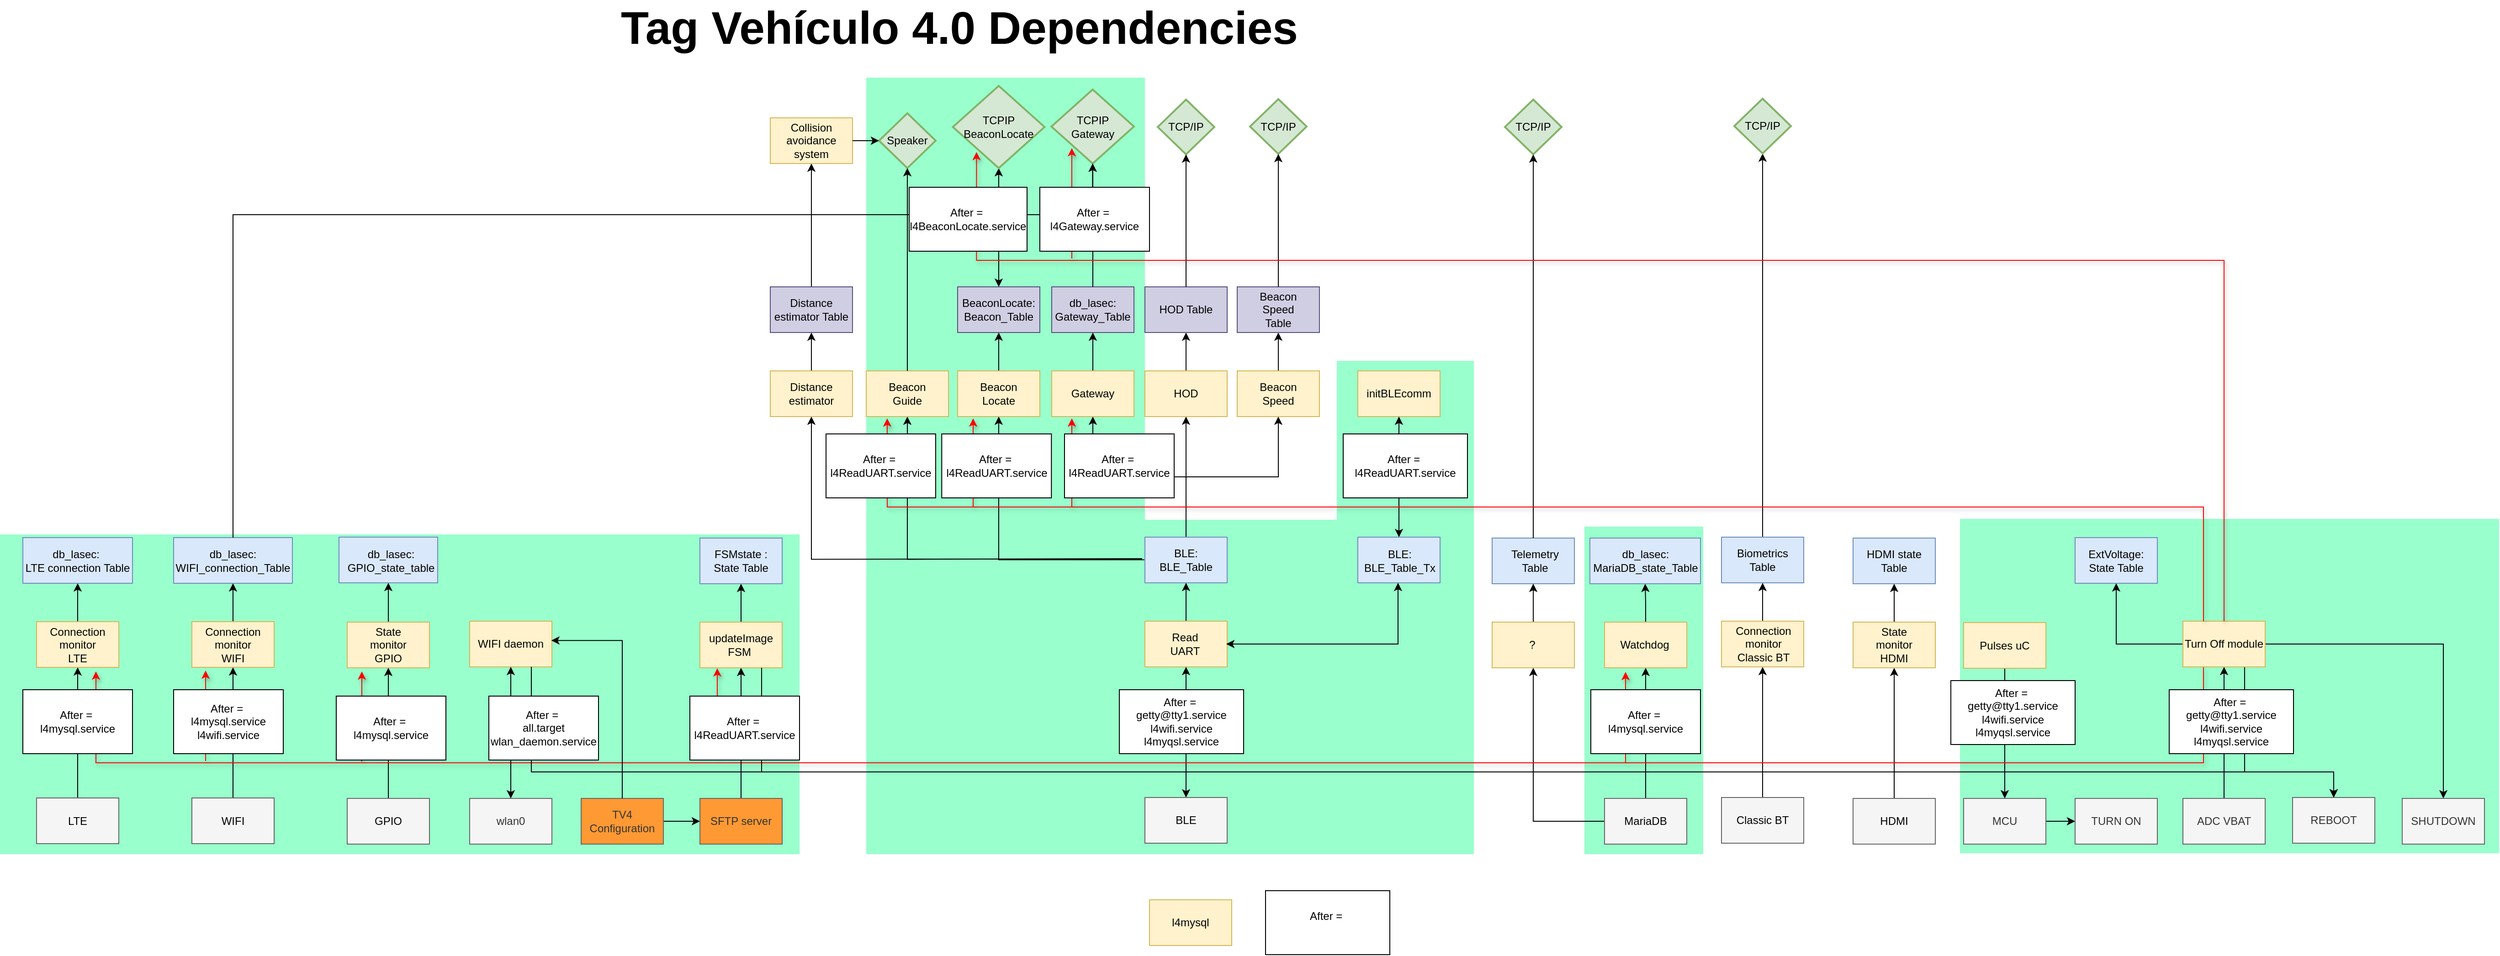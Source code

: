<mxfile version="24.7.5">
  <diagram name="Página-1" id="RtHD7aoakG6yR8nzAqxL">
    <mxGraphModel dx="4307" dy="1811" grid="1" gridSize="10" guides="1" tooltips="1" connect="1" arrows="1" fold="1" page="1" pageScale="1" pageWidth="1169" pageHeight="827" math="0" shadow="0">
      <root>
        <mxCell id="0" />
        <mxCell id="1" parent="0" />
        <mxCell id="b3d4JtpLItI83fpEKkFZ-47" value="" style="rounded=0;whiteSpace=wrap;html=1;fillColor=#99FFCC;strokeColor=none;" parent="1" vertex="1">
          <mxGeometry x="940" y="293" width="590" height="366" as="geometry" />
        </mxCell>
        <mxCell id="bKjQr25cFiBtYy1T6y3J-6" value="" style="rounded=0;whiteSpace=wrap;html=1;fillColor=#99FFCC;strokeColor=none;" parent="1" vertex="1">
          <mxGeometry x="258" y="120" width="150" height="174" as="geometry" />
        </mxCell>
        <mxCell id="wp4476p6M0IW0AA86Mcw-5" value="" style="rounded=0;whiteSpace=wrap;html=1;fillColor=#99FFCC;strokeColor=none;" parent="1" vertex="1">
          <mxGeometry x="529" y="301.5" width="130" height="358.5" as="geometry" />
        </mxCell>
        <mxCell id="wp4476p6M0IW0AA86Mcw-3" value="" style="rounded=0;whiteSpace=wrap;html=1;fillColor=#99FFCC;strokeColor=none;" parent="1" vertex="1">
          <mxGeometry x="-1205" y="310" width="875" height="350" as="geometry" />
        </mxCell>
        <mxCell id="wp4476p6M0IW0AA86Mcw-2" value="" style="rounded=0;whiteSpace=wrap;html=1;fillColor=#99FFCC;strokeColor=none;" parent="1" vertex="1">
          <mxGeometry x="-257" y="294" width="665" height="366" as="geometry" />
        </mxCell>
        <mxCell id="wp4476p6M0IW0AA86Mcw-1" value="" style="rounded=0;whiteSpace=wrap;html=1;fillColor=#99FFCC;strokeColor=none;" parent="1" vertex="1">
          <mxGeometry x="-257" y="-190" width="305" height="850" as="geometry" />
        </mxCell>
        <mxCell id="1uHjX9RbCJw2ooHJ7uqa-2" value="" style="rounded=0;whiteSpace=wrap;html=1;fillColor=#f5f5f5;fontColor=#333333;strokeColor=#666666;" parent="1" vertex="1">
          <mxGeometry x="48" y="598" width="90" height="50" as="geometry" />
        </mxCell>
        <mxCell id="1uHjX9RbCJw2ooHJ7uqa-3" value="BLE" style="text;html=1;align=center;verticalAlign=middle;whiteSpace=wrap;rounded=0;" parent="1" vertex="1">
          <mxGeometry x="63" y="608" width="60" height="30" as="geometry" />
        </mxCell>
        <mxCell id="1uHjX9RbCJw2ooHJ7uqa-4" style="edgeStyle=orthogonalEdgeStyle;rounded=0;orthogonalLoop=1;jettySize=auto;html=1;exitX=0.5;exitY=0;exitDx=0;exitDy=0;entryX=0.5;entryY=1;entryDx=0;entryDy=0;" parent="1" source="1uHjX9RbCJw2ooHJ7uqa-5" target="1uHjX9RbCJw2ooHJ7uqa-25" edge="1">
          <mxGeometry relative="1" as="geometry" />
        </mxCell>
        <mxCell id="1uHjX9RbCJw2ooHJ7uqa-5" value="" style="rounded=0;whiteSpace=wrap;html=1;fillColor=#f5f5f5;fontColor=#333333;strokeColor=#666666;" parent="1" vertex="1">
          <mxGeometry x="-1165" y="598.5" width="90" height="50" as="geometry" />
        </mxCell>
        <mxCell id="1uHjX9RbCJw2ooHJ7uqa-6" value="LTE" style="text;html=1;align=center;verticalAlign=middle;whiteSpace=wrap;rounded=0;" parent="1" vertex="1">
          <mxGeometry x="-1150" y="608.5" width="60" height="30" as="geometry" />
        </mxCell>
        <mxCell id="1uHjX9RbCJw2ooHJ7uqa-7" style="edgeStyle=orthogonalEdgeStyle;rounded=0;orthogonalLoop=1;jettySize=auto;html=1;exitX=0.5;exitY=0;exitDx=0;exitDy=0;entryX=0.5;entryY=1;entryDx=0;entryDy=0;" parent="1" source="1uHjX9RbCJw2ooHJ7uqa-8" target="1uHjX9RbCJw2ooHJ7uqa-28" edge="1">
          <mxGeometry relative="1" as="geometry" />
        </mxCell>
        <mxCell id="1uHjX9RbCJw2ooHJ7uqa-8" value="" style="rounded=0;whiteSpace=wrap;html=1;fillColor=#f5f5f5;fontColor=#333333;strokeColor=#666666;" parent="1" vertex="1">
          <mxGeometry x="-995" y="598.5" width="90" height="50" as="geometry" />
        </mxCell>
        <mxCell id="1uHjX9RbCJw2ooHJ7uqa-9" value="WIFI" style="text;html=1;align=center;verticalAlign=middle;whiteSpace=wrap;rounded=0;" parent="1" vertex="1">
          <mxGeometry x="-980" y="608.5" width="60" height="30" as="geometry" />
        </mxCell>
        <mxCell id="b3d4JtpLItI83fpEKkFZ-29" style="edgeStyle=orthogonalEdgeStyle;rounded=0;orthogonalLoop=1;jettySize=auto;html=1;exitX=0.5;exitY=0;exitDx=0;exitDy=0;entryX=0.5;entryY=1;entryDx=0;entryDy=0;" parent="1" source="1uHjX9RbCJw2ooHJ7uqa-10" target="1uHjX9RbCJw2ooHJ7uqa-30" edge="1">
          <mxGeometry relative="1" as="geometry" />
        </mxCell>
        <mxCell id="1uHjX9RbCJw2ooHJ7uqa-10" value="" style="rounded=0;whiteSpace=wrap;html=1;fillColor=#f5f5f5;fontColor=#333333;strokeColor=#666666;" parent="1" vertex="1">
          <mxGeometry x="-825" y="599" width="90" height="50" as="geometry" />
        </mxCell>
        <mxCell id="1uHjX9RbCJw2ooHJ7uqa-11" value="GPIO" style="text;html=1;align=center;verticalAlign=middle;whiteSpace=wrap;rounded=0;" parent="1" vertex="1">
          <mxGeometry x="-810" y="609" width="60" height="30" as="geometry" />
        </mxCell>
        <mxCell id="1uHjX9RbCJw2ooHJ7uqa-12" style="edgeStyle=orthogonalEdgeStyle;rounded=0;orthogonalLoop=1;jettySize=auto;html=1;exitX=0.5;exitY=0;exitDx=0;exitDy=0;entryX=0.5;entryY=1;entryDx=0;entryDy=0;" parent="1" source="1uHjX9RbCJw2ooHJ7uqa-13" target="1uHjX9RbCJw2ooHJ7uqa-33" edge="1">
          <mxGeometry relative="1" as="geometry" />
        </mxCell>
        <mxCell id="1uHjX9RbCJw2ooHJ7uqa-13" value="" style="rounded=0;whiteSpace=wrap;html=1;fillColor=#f5f5f5;fontColor=#333333;strokeColor=#666666;" parent="1" vertex="1">
          <mxGeometry x="823" y="599" width="90" height="50" as="geometry" />
        </mxCell>
        <mxCell id="1uHjX9RbCJw2ooHJ7uqa-14" value="HDMI" style="text;html=1;align=center;verticalAlign=middle;whiteSpace=wrap;rounded=0;" parent="1" vertex="1">
          <mxGeometry x="838" y="609" width="60" height="30" as="geometry" />
        </mxCell>
        <mxCell id="1uHjX9RbCJw2ooHJ7uqa-15" style="edgeStyle=orthogonalEdgeStyle;rounded=0;orthogonalLoop=1;jettySize=auto;html=1;exitX=0.5;exitY=0;exitDx=0;exitDy=0;entryX=0.5;entryY=1;entryDx=0;entryDy=0;" parent="1" source="1uHjX9RbCJw2ooHJ7uqa-17" target="1uHjX9RbCJw2ooHJ7uqa-35" edge="1">
          <mxGeometry relative="1" as="geometry" />
        </mxCell>
        <mxCell id="9zVtY-qx9qEsDgh3HjAl-21" style="edgeStyle=orthogonalEdgeStyle;rounded=0;orthogonalLoop=1;jettySize=auto;html=1;exitX=0;exitY=0.5;exitDx=0;exitDy=0;entryX=0.5;entryY=1;entryDx=0;entryDy=0;" parent="1" source="1uHjX9RbCJw2ooHJ7uqa-17" target="9zVtY-qx9qEsDgh3HjAl-19" edge="1">
          <mxGeometry relative="1" as="geometry" />
        </mxCell>
        <mxCell id="1uHjX9RbCJw2ooHJ7uqa-17" value="" style="rounded=0;whiteSpace=wrap;html=1;fillColor=#f5f5f5;fontColor=#333333;strokeColor=#666666;" parent="1" vertex="1">
          <mxGeometry x="551" y="599" width="90" height="50" as="geometry" />
        </mxCell>
        <mxCell id="1uHjX9RbCJw2ooHJ7uqa-18" value="MariaDB" style="text;html=1;align=center;verticalAlign=middle;whiteSpace=wrap;rounded=0;" parent="1" vertex="1">
          <mxGeometry x="566" y="609" width="60" height="30" as="geometry" />
        </mxCell>
        <mxCell id="1uHjX9RbCJw2ooHJ7uqa-19" style="edgeStyle=orthogonalEdgeStyle;rounded=0;orthogonalLoop=1;jettySize=auto;html=1;exitX=0.5;exitY=0;exitDx=0;exitDy=0;entryX=0.5;entryY=1;entryDx=0;entryDy=0;" parent="1" source="1uHjX9RbCJw2ooHJ7uqa-22" target="1uHjX9RbCJw2ooHJ7uqa-62" edge="1">
          <mxGeometry relative="1" as="geometry" />
        </mxCell>
        <mxCell id="1uHjX9RbCJw2ooHJ7uqa-20" style="edgeStyle=orthogonalEdgeStyle;rounded=0;orthogonalLoop=1;jettySize=auto;html=1;exitX=0.5;exitY=0;exitDx=0;exitDy=0;entryX=0.5;entryY=1;entryDx=0;entryDy=0;" parent="1" source="1uHjX9RbCJw2ooHJ7uqa-22" target="1uHjX9RbCJw2ooHJ7uqa-67" edge="1">
          <mxGeometry relative="1" as="geometry" />
        </mxCell>
        <mxCell id="1uHjX9RbCJw2ooHJ7uqa-21" style="edgeStyle=orthogonalEdgeStyle;rounded=0;orthogonalLoop=1;jettySize=auto;html=1;exitX=0.5;exitY=0;exitDx=0;exitDy=0;entryX=0.5;entryY=1;entryDx=0;entryDy=0;" parent="1" source="1uHjX9RbCJw2ooHJ7uqa-22" target="1uHjX9RbCJw2ooHJ7uqa-70" edge="1">
          <mxGeometry relative="1" as="geometry" />
        </mxCell>
        <mxCell id="1uHjX9RbCJw2ooHJ7uqa-22" value="" style="rounded=0;whiteSpace=wrap;html=1;fillColor=#DAE8FC;strokeColor=#6c8ebf;" parent="1" vertex="1">
          <mxGeometry x="48" y="313" width="90" height="50" as="geometry" />
        </mxCell>
        <mxCell id="1uHjX9RbCJw2ooHJ7uqa-23" value="BLE: BLE_Table" style="text;html=1;align=center;verticalAlign=middle;whiteSpace=wrap;rounded=0;" parent="1" vertex="1">
          <mxGeometry x="63" y="323" width="60" height="30" as="geometry" />
        </mxCell>
        <mxCell id="1uHjX9RbCJw2ooHJ7uqa-24" style="edgeStyle=orthogonalEdgeStyle;rounded=0;orthogonalLoop=1;jettySize=auto;html=1;exitX=0.5;exitY=0;exitDx=0;exitDy=0;entryX=0.5;entryY=1;entryDx=0;entryDy=0;" parent="1" source="1uHjX9RbCJw2ooHJ7uqa-25" target="1uHjX9RbCJw2ooHJ7uqa-87" edge="1">
          <mxGeometry relative="1" as="geometry" />
        </mxCell>
        <mxCell id="1uHjX9RbCJw2ooHJ7uqa-25" value="" style="rounded=0;whiteSpace=wrap;html=1;fillColor=#fff2cc;strokeColor=#d6b656;" parent="1" vertex="1">
          <mxGeometry x="-1165" y="405.5" width="90" height="50" as="geometry" />
        </mxCell>
        <mxCell id="1uHjX9RbCJw2ooHJ7uqa-26" value="Connection monitor LTE" style="text;html=1;align=center;verticalAlign=middle;whiteSpace=wrap;rounded=0;" parent="1" vertex="1">
          <mxGeometry x="-1150" y="415.5" width="60" height="30" as="geometry" />
        </mxCell>
        <mxCell id="9zVtY-qx9qEsDgh3HjAl-4" style="edgeStyle=orthogonalEdgeStyle;rounded=0;orthogonalLoop=1;jettySize=auto;html=1;exitX=0.5;exitY=0;exitDx=0;exitDy=0;entryX=0.5;entryY=1;entryDx=0;entryDy=0;" parent="1" source="1uHjX9RbCJw2ooHJ7uqa-28" target="9zVtY-qx9qEsDgh3HjAl-2" edge="1">
          <mxGeometry relative="1" as="geometry" />
        </mxCell>
        <mxCell id="1uHjX9RbCJw2ooHJ7uqa-28" value="" style="rounded=0;whiteSpace=wrap;html=1;fillColor=#fff2cc;strokeColor=#d6b656;" parent="1" vertex="1">
          <mxGeometry x="-995" y="405.5" width="90" height="50" as="geometry" />
        </mxCell>
        <mxCell id="1uHjX9RbCJw2ooHJ7uqa-29" value="Connection monitor WIFI" style="text;html=1;align=center;verticalAlign=middle;whiteSpace=wrap;rounded=0;" parent="1" vertex="1">
          <mxGeometry x="-980" y="415.5" width="60" height="30" as="geometry" />
        </mxCell>
        <mxCell id="b3d4JtpLItI83fpEKkFZ-30" style="edgeStyle=orthogonalEdgeStyle;rounded=0;orthogonalLoop=1;jettySize=auto;html=1;exitX=0.5;exitY=0;exitDx=0;exitDy=0;entryX=0.5;entryY=1;entryDx=0;entryDy=0;" parent="1" source="1uHjX9RbCJw2ooHJ7uqa-30" target="1uHjX9RbCJw2ooHJ7uqa-89" edge="1">
          <mxGeometry relative="1" as="geometry" />
        </mxCell>
        <mxCell id="1uHjX9RbCJw2ooHJ7uqa-30" value="" style="rounded=0;whiteSpace=wrap;html=1;fillColor=#fff2cc;strokeColor=#d6b656;" parent="1" vertex="1">
          <mxGeometry x="-825" y="406" width="90" height="50" as="geometry" />
        </mxCell>
        <mxCell id="1uHjX9RbCJw2ooHJ7uqa-31" value="State monitor GPIO" style="text;html=1;align=center;verticalAlign=middle;whiteSpace=wrap;rounded=0;" parent="1" vertex="1">
          <mxGeometry x="-810" y="416" width="60" height="30" as="geometry" />
        </mxCell>
        <mxCell id="1uHjX9RbCJw2ooHJ7uqa-32" style="edgeStyle=orthogonalEdgeStyle;rounded=0;orthogonalLoop=1;jettySize=auto;html=1;exitX=0.5;exitY=0;exitDx=0;exitDy=0;entryX=0.5;entryY=1;entryDx=0;entryDy=0;" parent="1" source="1uHjX9RbCJw2ooHJ7uqa-33" target="1uHjX9RbCJw2ooHJ7uqa-93" edge="1">
          <mxGeometry relative="1" as="geometry" />
        </mxCell>
        <mxCell id="1uHjX9RbCJw2ooHJ7uqa-33" value="" style="rounded=0;whiteSpace=wrap;html=1;fillColor=#fff2cc;strokeColor=#d6b656;" parent="1" vertex="1">
          <mxGeometry x="823" y="406" width="90" height="50" as="geometry" />
        </mxCell>
        <mxCell id="1uHjX9RbCJw2ooHJ7uqa-34" value="State monitor HDMI" style="text;html=1;align=center;verticalAlign=middle;whiteSpace=wrap;rounded=0;" parent="1" vertex="1">
          <mxGeometry x="838" y="416" width="60" height="30" as="geometry" />
        </mxCell>
        <mxCell id="9zVtY-qx9qEsDgh3HjAl-8" style="edgeStyle=orthogonalEdgeStyle;rounded=0;orthogonalLoop=1;jettySize=auto;html=1;exitX=0.5;exitY=0;exitDx=0;exitDy=0;entryX=0.5;entryY=1;entryDx=0;entryDy=0;" parent="1" source="1uHjX9RbCJw2ooHJ7uqa-35" target="9zVtY-qx9qEsDgh3HjAl-6" edge="1">
          <mxGeometry relative="1" as="geometry" />
        </mxCell>
        <mxCell id="1uHjX9RbCJw2ooHJ7uqa-35" value="" style="rounded=0;whiteSpace=wrap;html=1;fillColor=#fff2cc;strokeColor=#d6b656;" parent="1" vertex="1">
          <mxGeometry x="551" y="406" width="90" height="50" as="geometry" />
        </mxCell>
        <mxCell id="1uHjX9RbCJw2ooHJ7uqa-36" value="Watchdog" style="text;html=1;align=center;verticalAlign=middle;whiteSpace=wrap;rounded=0;" parent="1" vertex="1">
          <mxGeometry x="565" y="416" width="60" height="30" as="geometry" />
        </mxCell>
        <mxCell id="1uHjX9RbCJw2ooHJ7uqa-37" style="edgeStyle=orthogonalEdgeStyle;rounded=0;orthogonalLoop=1;jettySize=auto;html=1;exitX=0;exitY=0;exitDx=20;exitDy=31.48;exitPerimeter=0;entryX=0.5;entryY=1;entryDx=0;entryDy=0;" parent="1" target="1uHjX9RbCJw2ooHJ7uqa-55" edge="1">
          <mxGeometry relative="1" as="geometry">
            <Array as="points">
              <mxPoint x="-112" y="338" />
            </Array>
            <mxPoint x="47.281" y="337.791" as="sourcePoint" />
          </mxGeometry>
        </mxCell>
        <mxCell id="H8eVL0zXzb8znNceX2TK-4" style="edgeStyle=orthogonalEdgeStyle;rounded=0;orthogonalLoop=1;jettySize=auto;html=1;exitX=0;exitY=0;exitDx=17.319;exitDy=31.48;exitPerimeter=0;entryX=0.5;entryY=1;entryDx=0;entryDy=0;" parent="1" target="H8eVL0zXzb8znNceX2TK-2" edge="1">
          <mxGeometry relative="1" as="geometry">
            <mxPoint x="44.851" y="336.658" as="sourcePoint" />
          </mxGeometry>
        </mxCell>
        <mxCell id="KAo23swHzHKKWC8YPLNf-3" style="edgeStyle=orthogonalEdgeStyle;rounded=0;orthogonalLoop=1;jettySize=auto;html=1;exitX=0;exitY=0;exitDx=17.319;exitDy=31.48;exitPerimeter=0;entryX=0.5;entryY=1;entryDx=0;entryDy=0;" parent="1" target="KAo23swHzHKKWC8YPLNf-1" edge="1">
          <mxGeometry relative="1" as="geometry">
            <mxPoint x="44.851" y="336.658" as="sourcePoint" />
          </mxGeometry>
        </mxCell>
        <mxCell id="1uHjX9RbCJw2ooHJ7uqa-40" value="" style="rounded=0;whiteSpace=wrap;html=1;fillColor=#dae8fc;strokeColor=#6c8ebf;" parent="1" vertex="1">
          <mxGeometry x="428" y="314" width="90" height="50" as="geometry" />
        </mxCell>
        <mxCell id="1uHjX9RbCJw2ooHJ7uqa-41" value="Telemetry Table" style="text;html=1;align=center;verticalAlign=middle;whiteSpace=wrap;rounded=0;" parent="1" vertex="1">
          <mxGeometry x="445" y="324" width="60" height="30" as="geometry" />
        </mxCell>
        <mxCell id="1uHjX9RbCJw2ooHJ7uqa-42" value="TCP/IP" style="strokeWidth=2;html=1;shape=mxgraph.flowchart.decision;whiteSpace=wrap;fillColor=#d5e8d4;strokeColor=#82b366;" parent="1" vertex="1">
          <mxGeometry x="442" y="-166" width="62" height="60" as="geometry" />
        </mxCell>
        <mxCell id="9zVtY-qx9qEsDgh3HjAl-16" style="edgeStyle=orthogonalEdgeStyle;rounded=0;orthogonalLoop=1;jettySize=auto;html=1;exitX=0.5;exitY=0;exitDx=0;exitDy=0;entryX=0.5;entryY=1;entryDx=0;entryDy=0;" parent="1" source="1uHjX9RbCJw2ooHJ7uqa-44" target="9zVtY-qx9qEsDgh3HjAl-14" edge="1">
          <mxGeometry relative="1" as="geometry" />
        </mxCell>
        <mxCell id="1uHjX9RbCJw2ooHJ7uqa-44" value="" style="rounded=0;whiteSpace=wrap;html=1;fillColor=#f5f5f5;fontColor=#333333;strokeColor=#666666;" parent="1" vertex="1">
          <mxGeometry x="679" y="598" width="90" height="50" as="geometry" />
        </mxCell>
        <mxCell id="1uHjX9RbCJw2ooHJ7uqa-45" value="Classic BT" style="text;html=1;align=center;verticalAlign=middle;whiteSpace=wrap;rounded=0;" parent="1" vertex="1">
          <mxGeometry x="694" y="608" width="60" height="30" as="geometry" />
        </mxCell>
        <mxCell id="NmAagry_RvxygBR5_JzD-7" value="" style="edgeStyle=orthogonalEdgeStyle;rounded=0;orthogonalLoop=1;jettySize=auto;html=1;" parent="1" source="1uHjX9RbCJw2ooHJ7uqa-46" target="1uHjX9RbCJw2ooHJ7uqa-48" edge="1">
          <mxGeometry relative="1" as="geometry" />
        </mxCell>
        <mxCell id="1uHjX9RbCJw2ooHJ7uqa-46" value="" style="rounded=0;whiteSpace=wrap;html=1;fillColor=#dae8fc;strokeColor=#6c8ebf;" parent="1" vertex="1">
          <mxGeometry x="679" y="313" width="90" height="50" as="geometry" />
        </mxCell>
        <mxCell id="1uHjX9RbCJw2ooHJ7uqa-47" value="Biometrics Table" style="text;html=1;align=center;verticalAlign=middle;whiteSpace=wrap;rounded=0;" parent="1" vertex="1">
          <mxGeometry x="694" y="323" width="60" height="30" as="geometry" />
        </mxCell>
        <mxCell id="1uHjX9RbCJw2ooHJ7uqa-48" value="TCP/IP" style="strokeWidth=2;html=1;shape=mxgraph.flowchart.decision;whiteSpace=wrap;fillColor=#d5e8d4;strokeColor=#82b366;" parent="1" vertex="1">
          <mxGeometry x="693" y="-167" width="62" height="60" as="geometry" />
        </mxCell>
        <mxCell id="1uHjX9RbCJw2ooHJ7uqa-54" style="edgeStyle=orthogonalEdgeStyle;rounded=0;orthogonalLoop=1;jettySize=auto;html=1;exitX=0.5;exitY=0;exitDx=0;exitDy=0;entryX=0.5;entryY=1;entryDx=0;entryDy=0;" parent="1" source="1uHjX9RbCJw2ooHJ7uqa-55" target="1uHjX9RbCJw2ooHJ7uqa-57" edge="1">
          <mxGeometry relative="1" as="geometry" />
        </mxCell>
        <mxCell id="1uHjX9RbCJw2ooHJ7uqa-55" value="" style="rounded=0;whiteSpace=wrap;html=1;fillColor=#fff2cc;strokeColor=#d6b656;" parent="1" vertex="1">
          <mxGeometry x="-157" y="131" width="90" height="50" as="geometry" />
        </mxCell>
        <mxCell id="1uHjX9RbCJw2ooHJ7uqa-56" value="Beacon Locate" style="text;html=1;align=center;verticalAlign=middle;whiteSpace=wrap;rounded=0;" parent="1" vertex="1">
          <mxGeometry x="-143" y="141" width="62" height="30" as="geometry" />
        </mxCell>
        <mxCell id="1uHjX9RbCJw2ooHJ7uqa-57" value="" style="rounded=0;whiteSpace=wrap;html=1;fillColor=#d0cee2;strokeColor=#56517e;" parent="1" vertex="1">
          <mxGeometry x="-157" y="39" width="90" height="50" as="geometry" />
        </mxCell>
        <mxCell id="1uHjX9RbCJw2ooHJ7uqa-58" value="&lt;div&gt;BeaconLocate:&lt;/div&gt;Beacon_Table" style="text;html=1;align=center;verticalAlign=middle;whiteSpace=wrap;rounded=0;" parent="1" vertex="1">
          <mxGeometry x="-143" y="49" width="62" height="30" as="geometry" />
        </mxCell>
        <mxCell id="1uHjX9RbCJw2ooHJ7uqa-61" style="edgeStyle=orthogonalEdgeStyle;rounded=0;orthogonalLoop=1;jettySize=auto;html=1;exitX=0.5;exitY=0;exitDx=0;exitDy=0;entryX=0.5;entryY=1;entryDx=0;entryDy=0;" parent="1" source="1uHjX9RbCJw2ooHJ7uqa-62" target="1uHjX9RbCJw2ooHJ7uqa-64" edge="1">
          <mxGeometry relative="1" as="geometry" />
        </mxCell>
        <mxCell id="1uHjX9RbCJw2ooHJ7uqa-62" value="" style="rounded=0;whiteSpace=wrap;html=1;fillColor=#fff2cc;strokeColor=#d6b656;" parent="1" vertex="1">
          <mxGeometry x="-54" y="131" width="90" height="50" as="geometry" />
        </mxCell>
        <mxCell id="1uHjX9RbCJw2ooHJ7uqa-63" value="Gateway" style="text;html=1;align=center;verticalAlign=middle;whiteSpace=wrap;rounded=0;" parent="1" vertex="1">
          <mxGeometry x="-40" y="141" width="62" height="30" as="geometry" />
        </mxCell>
        <mxCell id="1uHjX9RbCJw2ooHJ7uqa-64" value="" style="rounded=0;whiteSpace=wrap;html=1;fillColor=#D0CEE2;strokeColor=#56517e;" parent="1" vertex="1">
          <mxGeometry x="-54" y="39" width="90" height="50" as="geometry" />
        </mxCell>
        <mxCell id="1uHjX9RbCJw2ooHJ7uqa-65" value="&lt;div&gt;db_lasec:&lt;/div&gt;Gateway_Table" style="text;html=1;align=center;verticalAlign=middle;whiteSpace=wrap;rounded=0;" parent="1" vertex="1">
          <mxGeometry x="-40" y="49" width="62" height="30" as="geometry" />
        </mxCell>
        <mxCell id="1uHjX9RbCJw2ooHJ7uqa-66" style="edgeStyle=orthogonalEdgeStyle;rounded=0;orthogonalLoop=1;jettySize=auto;html=1;exitX=0.5;exitY=0;exitDx=0;exitDy=0;entryX=0.5;entryY=1;entryDx=0;entryDy=0;" parent="1" source="1uHjX9RbCJw2ooHJ7uqa-67" target="1uHjX9RbCJw2ooHJ7uqa-76" edge="1">
          <mxGeometry relative="1" as="geometry" />
        </mxCell>
        <mxCell id="1uHjX9RbCJw2ooHJ7uqa-67" value="" style="rounded=0;whiteSpace=wrap;html=1;fillColor=#fff2cc;strokeColor=#d6b656;" parent="1" vertex="1">
          <mxGeometry x="48" y="131" width="90" height="50" as="geometry" />
        </mxCell>
        <mxCell id="1uHjX9RbCJw2ooHJ7uqa-68" value="HOD" style="text;html=1;align=center;verticalAlign=middle;whiteSpace=wrap;rounded=0;" parent="1" vertex="1">
          <mxGeometry x="62" y="141" width="62" height="30" as="geometry" />
        </mxCell>
        <mxCell id="1uHjX9RbCJw2ooHJ7uqa-69" style="edgeStyle=orthogonalEdgeStyle;rounded=0;orthogonalLoop=1;jettySize=auto;html=1;exitX=0.5;exitY=0;exitDx=0;exitDy=0;entryX=0.5;entryY=1;entryDx=0;entryDy=0;" parent="1" source="1uHjX9RbCJw2ooHJ7uqa-70" target="1uHjX9RbCJw2ooHJ7uqa-72" edge="1">
          <mxGeometry relative="1" as="geometry" />
        </mxCell>
        <mxCell id="1uHjX9RbCJw2ooHJ7uqa-70" value="" style="rounded=0;whiteSpace=wrap;html=1;fillColor=#fff2cc;strokeColor=#d6b656;" parent="1" vertex="1">
          <mxGeometry x="149" y="131" width="90" height="50" as="geometry" />
        </mxCell>
        <mxCell id="1uHjX9RbCJw2ooHJ7uqa-71" value="Beacon Speed" style="text;html=1;align=center;verticalAlign=middle;whiteSpace=wrap;rounded=0;" parent="1" vertex="1">
          <mxGeometry x="163" y="141" width="62" height="30" as="geometry" />
        </mxCell>
        <mxCell id="1uHjX9RbCJw2ooHJ7uqa-72" value="" style="rounded=0;whiteSpace=wrap;html=1;fillColor=#d0cee2;strokeColor=#56517e;" parent="1" vertex="1">
          <mxGeometry x="149" y="39" width="90" height="50" as="geometry" />
        </mxCell>
        <mxCell id="1uHjX9RbCJw2ooHJ7uqa-73" value="Beacon Speed Table" style="text;html=1;align=center;verticalAlign=middle;whiteSpace=wrap;rounded=0;" parent="1" vertex="1">
          <mxGeometry x="163" y="49" width="62" height="30" as="geometry" />
        </mxCell>
        <mxCell id="1uHjX9RbCJw2ooHJ7uqa-76" value="" style="rounded=0;whiteSpace=wrap;html=1;fillColor=#d0cee2;strokeColor=#56517e;" parent="1" vertex="1">
          <mxGeometry x="48" y="39" width="90" height="50" as="geometry" />
        </mxCell>
        <mxCell id="1uHjX9RbCJw2ooHJ7uqa-77" value="HOD Table" style="text;html=1;align=center;verticalAlign=middle;whiteSpace=wrap;rounded=0;" parent="1" vertex="1">
          <mxGeometry x="62" y="49" width="62" height="30" as="geometry" />
        </mxCell>
        <mxCell id="1uHjX9RbCJw2ooHJ7uqa-78" value="TCPIP&lt;div&gt;Gateway&lt;/div&gt;" style="strokeWidth=2;html=1;shape=mxgraph.flowchart.decision;whiteSpace=wrap;fillColor=#d5e8d4;strokeColor=#82b366;" parent="1" vertex="1">
          <mxGeometry x="-54.35" y="-177" width="90.35" height="81" as="geometry" />
        </mxCell>
        <mxCell id="1uHjX9RbCJw2ooHJ7uqa-79" style="edgeStyle=orthogonalEdgeStyle;rounded=0;orthogonalLoop=1;jettySize=auto;html=1;exitX=0.5;exitY=0;exitDx=0;exitDy=0;entryX=0.5;entryY=1;entryDx=0;entryDy=0;entryPerimeter=0;" parent="1" source="1uHjX9RbCJw2ooHJ7uqa-64" target="1uHjX9RbCJw2ooHJ7uqa-78" edge="1">
          <mxGeometry relative="1" as="geometry" />
        </mxCell>
        <mxCell id="1uHjX9RbCJw2ooHJ7uqa-80" value="TCP/IP" style="strokeWidth=2;html=1;shape=mxgraph.flowchart.decision;whiteSpace=wrap;fillColor=#d5e8d4;strokeColor=#82b366;" parent="1" vertex="1">
          <mxGeometry x="62" y="-166" width="62" height="60" as="geometry" />
        </mxCell>
        <mxCell id="1uHjX9RbCJw2ooHJ7uqa-81" style="edgeStyle=orthogonalEdgeStyle;rounded=0;orthogonalLoop=1;jettySize=auto;html=1;exitX=0.5;exitY=0;exitDx=0;exitDy=0;entryX=0.5;entryY=1;entryDx=0;entryDy=0;entryPerimeter=0;" parent="1" source="1uHjX9RbCJw2ooHJ7uqa-76" target="1uHjX9RbCJw2ooHJ7uqa-80" edge="1">
          <mxGeometry relative="1" as="geometry" />
        </mxCell>
        <mxCell id="1uHjX9RbCJw2ooHJ7uqa-82" value="TCP/IP" style="strokeWidth=2;html=1;shape=mxgraph.flowchart.decision;whiteSpace=wrap;fillColor=#d5e8d4;strokeColor=#82b366;" parent="1" vertex="1">
          <mxGeometry x="163" y="-166.5" width="62" height="60" as="geometry" />
        </mxCell>
        <mxCell id="1uHjX9RbCJw2ooHJ7uqa-83" style="edgeStyle=orthogonalEdgeStyle;rounded=0;orthogonalLoop=1;jettySize=auto;html=1;exitX=0.5;exitY=0;exitDx=0;exitDy=0;entryX=0.5;entryY=1;entryDx=0;entryDy=0;entryPerimeter=0;" parent="1" source="1uHjX9RbCJw2ooHJ7uqa-72" target="1uHjX9RbCJw2ooHJ7uqa-82" edge="1">
          <mxGeometry relative="1" as="geometry" />
        </mxCell>
        <mxCell id="1uHjX9RbCJw2ooHJ7uqa-84" value="Tag Vehículo 4.0 Dependencies" style="text;html=1;align=center;verticalAlign=middle;whiteSpace=wrap;rounded=0;fontSize=50;fontStyle=1" parent="1" vertex="1">
          <mxGeometry x="-650" y="-270" width="990" height="50" as="geometry" />
        </mxCell>
        <mxCell id="1uHjX9RbCJw2ooHJ7uqa-87" value="" style="rounded=0;whiteSpace=wrap;html=1;fillColor=#dae8fc;strokeColor=#6c8ebf;" parent="1" vertex="1">
          <mxGeometry x="-1180" y="313.5" width="120" height="50" as="geometry" />
        </mxCell>
        <mxCell id="1uHjX9RbCJw2ooHJ7uqa-88" value="db_lasec:&amp;nbsp;&lt;div&gt;LTE connection Table&lt;/div&gt;" style="text;html=1;align=center;verticalAlign=middle;whiteSpace=wrap;rounded=0;" parent="1" vertex="1">
          <mxGeometry x="-1180" y="323.5" width="120" height="30" as="geometry" />
        </mxCell>
        <mxCell id="1uHjX9RbCJw2ooHJ7uqa-89" value="" style="rounded=0;whiteSpace=wrap;html=1;fillColor=#dae8fc;strokeColor=#6c8ebf;" parent="1" vertex="1">
          <mxGeometry x="-834" y="313" width="108" height="50" as="geometry" />
        </mxCell>
        <mxCell id="1uHjX9RbCJw2ooHJ7uqa-90" value="&lt;div&gt;db_lasec:&lt;/div&gt;GPIO_state_table" style="text;html=1;align=center;verticalAlign=middle;whiteSpace=wrap;rounded=0;" parent="1" vertex="1">
          <mxGeometry x="-809" y="324" width="64" height="30" as="geometry" />
        </mxCell>
        <mxCell id="1uHjX9RbCJw2ooHJ7uqa-93" value="" style="rounded=0;whiteSpace=wrap;html=1;fillColor=#dae8fc;strokeColor=#6c8ebf;" parent="1" vertex="1">
          <mxGeometry x="823" y="314" width="90" height="50" as="geometry" />
        </mxCell>
        <mxCell id="1uHjX9RbCJw2ooHJ7uqa-94" value="HDMI state Table" style="text;html=1;align=center;verticalAlign=middle;whiteSpace=wrap;rounded=0;" parent="1" vertex="1">
          <mxGeometry x="837" y="324" width="62" height="30" as="geometry" />
        </mxCell>
        <mxCell id="Xc5loxkmC7F-NOSIDoBY-1" value="" style="endArrow=classic;startArrow=classic;html=1;rounded=0;exitX=0.5;exitY=0;exitDx=0;exitDy=0;entryX=0.5;entryY=1;entryDx=0;entryDy=0;entryPerimeter=0;" parent="1" source="1uHjX9RbCJw2ooHJ7uqa-57" edge="1">
          <mxGeometry width="50" height="50" relative="1" as="geometry">
            <mxPoint x="-117" y="39" as="sourcePoint" />
            <mxPoint x="-112.0" y="-91" as="targetPoint" />
          </mxGeometry>
        </mxCell>
        <mxCell id="H8eVL0zXzb8znNceX2TK-2" value="" style="rounded=0;whiteSpace=wrap;html=1;fillColor=#fff2cc;strokeColor=#d6b656;" parent="1" vertex="1">
          <mxGeometry x="-257" y="131" width="90" height="50" as="geometry" />
        </mxCell>
        <mxCell id="H8eVL0zXzb8znNceX2TK-3" value="Beacon Guide" style="text;html=1;align=center;verticalAlign=middle;whiteSpace=wrap;rounded=0;" parent="1" vertex="1">
          <mxGeometry x="-243" y="141" width="62" height="30" as="geometry" />
        </mxCell>
        <mxCell id="H8eVL0zXzb8znNceX2TK-5" value="Speaker" style="strokeWidth=2;html=1;shape=mxgraph.flowchart.decision;whiteSpace=wrap;fillColor=#d5e8d4;strokeColor=#82b366;" parent="1" vertex="1">
          <mxGeometry x="-243" y="-151" width="62" height="60" as="geometry" />
        </mxCell>
        <mxCell id="H8eVL0zXzb8znNceX2TK-6" style="edgeStyle=orthogonalEdgeStyle;rounded=0;orthogonalLoop=1;jettySize=auto;html=1;exitX=0.5;exitY=0;exitDx=0;exitDy=0;entryX=0.5;entryY=1;entryDx=0;entryDy=0;entryPerimeter=0;" parent="1" source="H8eVL0zXzb8znNceX2TK-2" target="H8eVL0zXzb8znNceX2TK-5" edge="1">
          <mxGeometry relative="1" as="geometry" />
        </mxCell>
        <mxCell id="9zVtY-qx9qEsDgh3HjAl-2" value="" style="rounded=0;whiteSpace=wrap;html=1;fillColor=#dae8fc;strokeColor=#6c8ebf;" parent="1" vertex="1">
          <mxGeometry x="-1015" y="313.5" width="130" height="50" as="geometry" />
        </mxCell>
        <mxCell id="9zVtY-qx9qEsDgh3HjAl-3" value="&lt;div&gt;db_lasec:&lt;/div&gt;WIFI_connection_Table" style="text;html=1;align=center;verticalAlign=middle;whiteSpace=wrap;rounded=0;" parent="1" vertex="1">
          <mxGeometry x="-981" y="323.5" width="62" height="30" as="geometry" />
        </mxCell>
        <mxCell id="9zVtY-qx9qEsDgh3HjAl-6" value="" style="rounded=0;whiteSpace=wrap;html=1;fillColor=#DAE8FC;strokeColor=#6c8ebf;" parent="1" vertex="1">
          <mxGeometry x="535" y="314" width="121" height="50" as="geometry" />
        </mxCell>
        <mxCell id="9zVtY-qx9qEsDgh3HjAl-7" value="&lt;div&gt;db_lasec:&lt;/div&gt;MariaDB_state_Table" style="text;html=1;align=center;verticalAlign=middle;whiteSpace=wrap;rounded=0;" parent="1" vertex="1">
          <mxGeometry x="536" y="324" width="120" height="30" as="geometry" />
        </mxCell>
        <mxCell id="9zVtY-qx9qEsDgh3HjAl-13" style="edgeStyle=orthogonalEdgeStyle;rounded=0;orthogonalLoop=1;jettySize=auto;html=1;exitX=0.5;exitY=0;exitDx=0;exitDy=0;entryX=0.5;entryY=1;entryDx=0;entryDy=0;" parent="1" source="9zVtY-qx9qEsDgh3HjAl-10" target="1uHjX9RbCJw2ooHJ7uqa-22" edge="1">
          <mxGeometry relative="1" as="geometry" />
        </mxCell>
        <mxCell id="9zVtY-qx9qEsDgh3HjAl-10" value="" style="rounded=0;whiteSpace=wrap;html=1;fillColor=#fff2cc;strokeColor=#d6b656;" parent="1" vertex="1">
          <mxGeometry x="48" y="405" width="90" height="50" as="geometry" />
        </mxCell>
        <mxCell id="9zVtY-qx9qEsDgh3HjAl-11" value="Read UART" style="text;html=1;align=center;verticalAlign=middle;whiteSpace=wrap;rounded=0;" parent="1" vertex="1">
          <mxGeometry x="62" y="415" width="60" height="30" as="geometry" />
        </mxCell>
        <mxCell id="9zVtY-qx9qEsDgh3HjAl-17" style="edgeStyle=orthogonalEdgeStyle;rounded=0;orthogonalLoop=1;jettySize=auto;html=1;exitX=0.5;exitY=0;exitDx=0;exitDy=0;entryX=0.5;entryY=1;entryDx=0;entryDy=0;" parent="1" source="9zVtY-qx9qEsDgh3HjAl-14" target="1uHjX9RbCJw2ooHJ7uqa-46" edge="1">
          <mxGeometry relative="1" as="geometry" />
        </mxCell>
        <mxCell id="9zVtY-qx9qEsDgh3HjAl-14" value="" style="rounded=0;whiteSpace=wrap;html=1;fillColor=#fff2cc;strokeColor=#d6b656;" parent="1" vertex="1">
          <mxGeometry x="679" y="405" width="90" height="50" as="geometry" />
        </mxCell>
        <mxCell id="9zVtY-qx9qEsDgh3HjAl-15" value="Connection monitor Classic BT" style="text;html=1;align=center;verticalAlign=middle;whiteSpace=wrap;rounded=0;" parent="1" vertex="1">
          <mxGeometry x="695" y="415" width="60" height="30" as="geometry" />
        </mxCell>
        <mxCell id="9zVtY-qx9qEsDgh3HjAl-23" style="edgeStyle=orthogonalEdgeStyle;rounded=0;orthogonalLoop=1;jettySize=auto;html=1;exitX=0.5;exitY=0;exitDx=0;exitDy=0;entryX=0.5;entryY=1;entryDx=0;entryDy=0;" parent="1" source="9zVtY-qx9qEsDgh3HjAl-19" target="1uHjX9RbCJw2ooHJ7uqa-40" edge="1">
          <mxGeometry relative="1" as="geometry" />
        </mxCell>
        <mxCell id="9zVtY-qx9qEsDgh3HjAl-19" value="" style="rounded=0;whiteSpace=wrap;html=1;fillColor=#fff2cc;strokeColor=#d6b656;" parent="1" vertex="1">
          <mxGeometry x="428" y="406" width="90" height="50" as="geometry" />
        </mxCell>
        <mxCell id="9zVtY-qx9qEsDgh3HjAl-20" value="?" style="text;html=1;align=center;verticalAlign=middle;whiteSpace=wrap;rounded=0;" parent="1" vertex="1">
          <mxGeometry x="442" y="416" width="60" height="30" as="geometry" />
        </mxCell>
        <mxCell id="wPGlTQv6IQudflN9bJnm-4" style="edgeStyle=orthogonalEdgeStyle;rounded=0;orthogonalLoop=1;jettySize=auto;html=1;exitX=0.5;exitY=0;exitDx=0;exitDy=0;entryX=0.5;entryY=1;entryDx=0;entryDy=0;entryPerimeter=0;" parent="1" source="9zVtY-qx9qEsDgh3HjAl-2" target="1uHjX9RbCJw2ooHJ7uqa-78" edge="1">
          <mxGeometry relative="1" as="geometry">
            <Array as="points">
              <mxPoint x="-825" y="-40" />
              <mxPoint x="-237" y="-40" />
            </Array>
          </mxGeometry>
        </mxCell>
        <mxCell id="KAo23swHzHKKWC8YPLNf-6" value="" style="edgeStyle=orthogonalEdgeStyle;rounded=0;orthogonalLoop=1;jettySize=auto;html=1;" parent="1" source="KAo23swHzHKKWC8YPLNf-1" target="KAo23swHzHKKWC8YPLNf-5" edge="1">
          <mxGeometry relative="1" as="geometry" />
        </mxCell>
        <mxCell id="KAo23swHzHKKWC8YPLNf-1" value="Distance estimator" style="rounded=0;whiteSpace=wrap;html=1;fillColor=#fff2cc;strokeColor=#d6b656;" parent="1" vertex="1">
          <mxGeometry x="-362" y="131" width="90" height="50" as="geometry" />
        </mxCell>
        <mxCell id="KAo23swHzHKKWC8YPLNf-10" style="edgeStyle=orthogonalEdgeStyle;rounded=0;orthogonalLoop=1;jettySize=auto;html=1;exitX=0.5;exitY=0;exitDx=0;exitDy=0;entryX=0.5;entryY=1;entryDx=0;entryDy=0;" parent="1" source="KAo23swHzHKKWC8YPLNf-5" target="KAo23swHzHKKWC8YPLNf-7" edge="1">
          <mxGeometry relative="1" as="geometry" />
        </mxCell>
        <mxCell id="KAo23swHzHKKWC8YPLNf-5" value="Distance estimator Table" style="rounded=0;whiteSpace=wrap;html=1;fillColor=#d0cee2;strokeColor=#56517e;" parent="1" vertex="1">
          <mxGeometry x="-362" y="39" width="90" height="50" as="geometry" />
        </mxCell>
        <mxCell id="KAo23swHzHKKWC8YPLNf-7" value="Collision avoidance system" style="rounded=0;whiteSpace=wrap;html=1;fillColor=#fff2cc;strokeColor=#d6b656;" parent="1" vertex="1">
          <mxGeometry x="-362" y="-146" width="90" height="50" as="geometry" />
        </mxCell>
        <mxCell id="yOxBJeE9hW59QgP2sqRp-3" value="" style="endArrow=classic;startArrow=classic;html=1;rounded=0;entryX=0.5;entryY=1;entryDx=0;entryDy=0;exitX=0.5;exitY=0;exitDx=0;exitDy=0;" parent="1" source="1uHjX9RbCJw2ooHJ7uqa-2" target="9zVtY-qx9qEsDgh3HjAl-10" edge="1">
          <mxGeometry width="50" height="50" relative="1" as="geometry">
            <mxPoint x="218" y="500" as="sourcePoint" />
            <mxPoint x="268" y="450" as="targetPoint" />
          </mxGeometry>
        </mxCell>
        <mxCell id="yOxBJeE9hW59QgP2sqRp-4" value="" style="rounded=0;whiteSpace=wrap;html=1;fillColor=#DAE8FC;strokeColor=#6c8ebf;" parent="1" vertex="1">
          <mxGeometry x="281" y="313" width="90" height="50" as="geometry" />
        </mxCell>
        <mxCell id="yOxBJeE9hW59QgP2sqRp-6" value="BLE: BLE_Table_Tx" style="text;html=1;align=center;verticalAlign=middle;whiteSpace=wrap;rounded=0;" parent="1" vertex="1">
          <mxGeometry x="297" y="324" width="60" height="30" as="geometry" />
        </mxCell>
        <mxCell id="yOxBJeE9hW59QgP2sqRp-9" style="edgeStyle=orthogonalEdgeStyle;rounded=0;orthogonalLoop=1;jettySize=auto;html=1;exitX=0.5;exitY=0;exitDx=0;exitDy=0;entryX=0.5;entryY=1;entryDx=0;entryDy=0;entryPerimeter=0;" parent="1" source="1uHjX9RbCJw2ooHJ7uqa-40" target="1uHjX9RbCJw2ooHJ7uqa-42" edge="1">
          <mxGeometry relative="1" as="geometry" />
        </mxCell>
        <mxCell id="NmAagry_RvxygBR5_JzD-6" value="TCPIP&lt;div&gt;BeaconLocate&lt;/div&gt;" style="strokeWidth=2;html=1;shape=mxgraph.flowchart.decision;whiteSpace=wrap;fillColor=#d5e8d4;strokeColor=#82b366;" parent="1" vertex="1">
          <mxGeometry x="-162.19" y="-181" width="100.39" height="90" as="geometry" />
        </mxCell>
        <mxCell id="NmAagry_RvxygBR5_JzD-8" style="edgeStyle=orthogonalEdgeStyle;rounded=0;orthogonalLoop=1;jettySize=auto;html=1;exitX=1;exitY=0.5;exitDx=0;exitDy=0;entryX=0;entryY=0.5;entryDx=0;entryDy=0;entryPerimeter=0;" parent="1" source="KAo23swHzHKKWC8YPLNf-7" target="H8eVL0zXzb8znNceX2TK-5" edge="1">
          <mxGeometry relative="1" as="geometry" />
        </mxCell>
        <mxCell id="bKjQr25cFiBtYy1T6y3J-1" value="initBLEcomm" style="rounded=0;whiteSpace=wrap;html=1;fillColor=#fff2cc;strokeColor=#d6b656;" parent="1" vertex="1">
          <mxGeometry x="281" y="131" width="90" height="50" as="geometry" />
        </mxCell>
        <mxCell id="bKjQr25cFiBtYy1T6y3J-4" value="" style="endArrow=classic;startArrow=classic;html=1;rounded=0;exitX=1;exitY=0.5;exitDx=0;exitDy=0;entryX=0.5;entryY=1;entryDx=0;entryDy=0;" parent="1" edge="1">
          <mxGeometry width="50" height="50" relative="1" as="geometry">
            <mxPoint x="137" y="430" as="sourcePoint" />
            <mxPoint x="325" y="363" as="targetPoint" />
            <Array as="points">
              <mxPoint x="325" y="430" />
            </Array>
          </mxGeometry>
        </mxCell>
        <mxCell id="bKjQr25cFiBtYy1T6y3J-7" value="" style="endArrow=classic;startArrow=classic;html=1;rounded=0;exitX=0.5;exitY=0;exitDx=0;exitDy=0;entryX=0.5;entryY=1;entryDx=0;entryDy=0;" parent="1" source="yOxBJeE9hW59QgP2sqRp-4" target="bKjQr25cFiBtYy1T6y3J-1" edge="1">
          <mxGeometry width="50" height="50" relative="1" as="geometry">
            <mxPoint x="408" y="310" as="sourcePoint" />
            <mxPoint x="458" y="260" as="targetPoint" />
          </mxGeometry>
        </mxCell>
        <mxCell id="b3d4JtpLItI83fpEKkFZ-26" style="edgeStyle=orthogonalEdgeStyle;rounded=0;orthogonalLoop=1;jettySize=auto;html=1;exitX=1;exitY=0.5;exitDx=0;exitDy=0;entryX=0;entryY=0.5;entryDx=0;entryDy=0;" parent="1" source="b3d4JtpLItI83fpEKkFZ-1" target="b3d4JtpLItI83fpEKkFZ-25" edge="1">
          <mxGeometry relative="1" as="geometry" />
        </mxCell>
        <mxCell id="b3d4JtpLItI83fpEKkFZ-1" value="MCU" style="rounded=0;whiteSpace=wrap;html=1;fillColor=#f5f5f5;fontColor=#333333;strokeColor=#666666;" parent="1" vertex="1">
          <mxGeometry x="944" y="599" width="90" height="50" as="geometry" />
        </mxCell>
        <mxCell id="b3d4JtpLItI83fpEKkFZ-4" style="edgeStyle=orthogonalEdgeStyle;rounded=0;orthogonalLoop=1;jettySize=auto;html=1;exitX=0.5;exitY=1;exitDx=0;exitDy=0;entryX=0.5;entryY=0;entryDx=0;entryDy=0;" parent="1" source="b3d4JtpLItI83fpEKkFZ-3" target="b3d4JtpLItI83fpEKkFZ-1" edge="1">
          <mxGeometry relative="1" as="geometry" />
        </mxCell>
        <mxCell id="b3d4JtpLItI83fpEKkFZ-3" value="Pulses uC" style="rounded=0;whiteSpace=wrap;html=1;fillColor=#fff2cc;strokeColor=#d6b656;" parent="1" vertex="1">
          <mxGeometry x="944" y="406.5" width="90" height="50" as="geometry" />
        </mxCell>
        <mxCell id="b3d4JtpLItI83fpEKkFZ-7" style="edgeStyle=orthogonalEdgeStyle;rounded=0;orthogonalLoop=1;jettySize=auto;html=1;exitX=0.5;exitY=0;exitDx=0;exitDy=0;entryX=0.5;entryY=1;entryDx=0;entryDy=0;" parent="1" source="b3d4JtpLItI83fpEKkFZ-5" target="b3d4JtpLItI83fpEKkFZ-6" edge="1">
          <mxGeometry relative="1" as="geometry" />
        </mxCell>
        <mxCell id="b3d4JtpLItI83fpEKkFZ-5" value="ADC VBAT" style="rounded=0;whiteSpace=wrap;html=1;fillColor=#f5f5f5;fontColor=#333333;strokeColor=#666666;" parent="1" vertex="1">
          <mxGeometry x="1184" y="599" width="90" height="50" as="geometry" />
        </mxCell>
        <mxCell id="b3d4JtpLItI83fpEKkFZ-8" style="edgeStyle=orthogonalEdgeStyle;rounded=0;orthogonalLoop=1;jettySize=auto;html=1;exitX=0.25;exitY=1;exitDx=0;exitDy=0;fillColor=#CC0000;strokeColor=light-dark(#FF0000,#CC0000);shadow=1;shape=pipe;width=1.429;" parent="1" source="b3d4JtpLItI83fpEKkFZ-6" edge="1">
          <mxGeometry relative="1" as="geometry">
            <mxPoint x="-1100" y="460" as="targetPoint" />
            <Array as="points">
              <mxPoint x="1207" y="560" />
              <mxPoint x="-1100" y="560" />
              <mxPoint x="-1100" y="460" />
            </Array>
          </mxGeometry>
        </mxCell>
        <mxCell id="b3d4JtpLItI83fpEKkFZ-27" style="edgeStyle=orthogonalEdgeStyle;rounded=0;orthogonalLoop=1;jettySize=auto;html=1;exitX=0.75;exitY=1;exitDx=0;exitDy=0;entryX=0.5;entryY=0;entryDx=0;entryDy=0;" parent="1" source="b3d4JtpLItI83fpEKkFZ-6" target="b3d4JtpLItI83fpEKkFZ-21" edge="1">
          <mxGeometry relative="1" as="geometry">
            <Array as="points">
              <mxPoint x="1252" y="570" />
              <mxPoint x="1349" y="570" />
            </Array>
          </mxGeometry>
        </mxCell>
        <mxCell id="b3d4JtpLItI83fpEKkFZ-28" style="edgeStyle=orthogonalEdgeStyle;rounded=0;orthogonalLoop=1;jettySize=auto;html=1;exitX=1;exitY=0.5;exitDx=0;exitDy=0;" parent="1" source="b3d4JtpLItI83fpEKkFZ-6" target="b3d4JtpLItI83fpEKkFZ-22" edge="1">
          <mxGeometry relative="1" as="geometry" />
        </mxCell>
        <mxCell id="b3d4JtpLItI83fpEKkFZ-33" style="edgeStyle=orthogonalEdgeStyle;rounded=0;orthogonalLoop=1;jettySize=auto;html=1;exitX=0;exitY=0.5;exitDx=0;exitDy=0;entryX=0.5;entryY=1;entryDx=0;entryDy=0;" parent="1" source="b3d4JtpLItI83fpEKkFZ-6" target="b3d4JtpLItI83fpEKkFZ-32" edge="1">
          <mxGeometry relative="1" as="geometry" />
        </mxCell>
        <mxCell id="b3d4JtpLItI83fpEKkFZ-6" value="Turn Off module" style="rounded=0;whiteSpace=wrap;html=1;fillColor=#fff2cc;strokeColor=#d6b656;" parent="1" vertex="1">
          <mxGeometry x="1184" y="405" width="90" height="50" as="geometry" />
        </mxCell>
        <mxCell id="b3d4JtpLItI83fpEKkFZ-10" style="edgeStyle=orthogonalEdgeStyle;rounded=0;orthogonalLoop=1;jettySize=auto;html=1;exitX=0.25;exitY=0;exitDx=0;exitDy=0;entryX=0.255;entryY=1.04;entryDx=0;entryDy=0;fillColor=#CC0000;strokeColor=light-dark(#FF0000,#CC0000);shadow=1;shape=pipe;width=1.429;entryPerimeter=0;" parent="1" source="b3d4JtpLItI83fpEKkFZ-6" target="H8eVL0zXzb8znNceX2TK-2" edge="1">
          <mxGeometry relative="1" as="geometry">
            <mxPoint x="1093" y="-480" as="sourcePoint" />
            <mxPoint x="-842" y="-479" as="targetPoint" />
            <Array as="points">
              <mxPoint x="1207" y="280" />
              <mxPoint x="-234" y="280" />
            </Array>
          </mxGeometry>
        </mxCell>
        <mxCell id="b3d4JtpLItI83fpEKkFZ-11" style="edgeStyle=orthogonalEdgeStyle;rounded=0;orthogonalLoop=1;jettySize=auto;html=1;entryX=0.75;entryY=1;entryDx=0;entryDy=0;fillColor=#CC0000;strokeColor=light-dark(#FF0000,#CC0000);shadow=1;shape=pipe;width=1.429;" parent="1" edge="1">
          <mxGeometry relative="1" as="geometry">
            <mxPoint x="-980" y="558" as="sourcePoint" />
            <mxPoint x="-980" y="459" as="targetPoint" />
            <Array as="points">
              <mxPoint x="-980" y="478" />
            </Array>
          </mxGeometry>
        </mxCell>
        <mxCell id="b3d4JtpLItI83fpEKkFZ-12" style="edgeStyle=orthogonalEdgeStyle;rounded=0;orthogonalLoop=1;jettySize=auto;html=1;entryX=0.75;entryY=1;entryDx=0;entryDy=0;fillColor=#CC0000;strokeColor=light-dark(#FF0000,#CC0000);shadow=1;shape=pipe;width=1.429;" parent="1" edge="1">
          <mxGeometry relative="1" as="geometry">
            <mxPoint x="-809" y="559" as="sourcePoint" />
            <mxPoint x="-809" y="460" as="targetPoint" />
            <Array as="points">
              <mxPoint x="-809" y="479" />
            </Array>
          </mxGeometry>
        </mxCell>
        <mxCell id="b3d4JtpLItI83fpEKkFZ-13" style="edgeStyle=orthogonalEdgeStyle;rounded=0;orthogonalLoop=1;jettySize=auto;html=1;entryX=0.75;entryY=1;entryDx=0;entryDy=0;fillColor=#CC0000;strokeColor=light-dark(#FF0000,#CC0000);shadow=1;shape=pipe;width=1.429;" parent="1" edge="1">
          <mxGeometry relative="1" as="geometry">
            <mxPoint x="574" y="559.5" as="sourcePoint" />
            <mxPoint x="574" y="460.5" as="targetPoint" />
            <Array as="points">
              <mxPoint x="574" y="479.5" />
            </Array>
          </mxGeometry>
        </mxCell>
        <mxCell id="b3d4JtpLItI83fpEKkFZ-15" style="edgeStyle=orthogonalEdgeStyle;rounded=0;orthogonalLoop=1;jettySize=auto;html=1;entryX=0.75;entryY=1;entryDx=0;entryDy=0;fillColor=#CC0000;strokeColor=light-dark(#FF0000,#CC0000);shadow=1;shape=pipe;width=1.429;" parent="1" edge="1">
          <mxGeometry relative="1" as="geometry">
            <mxPoint x="-140" y="280" as="sourcePoint" />
            <mxPoint x="-140" y="183" as="targetPoint" />
            <Array as="points">
              <mxPoint x="-140" y="202" />
            </Array>
          </mxGeometry>
        </mxCell>
        <mxCell id="b3d4JtpLItI83fpEKkFZ-16" style="edgeStyle=orthogonalEdgeStyle;rounded=0;orthogonalLoop=1;jettySize=auto;html=1;entryX=0.75;entryY=1;entryDx=0;entryDy=0;fillColor=#CC0000;strokeColor=light-dark(#FF0000,#CC0000);shadow=1;shape=pipe;width=1.429;" parent="1" edge="1">
          <mxGeometry relative="1" as="geometry">
            <mxPoint x="-32" y="280" as="sourcePoint" />
            <mxPoint x="-32" y="183" as="targetPoint" />
            <Array as="points">
              <mxPoint x="-32" y="202" />
            </Array>
          </mxGeometry>
        </mxCell>
        <mxCell id="b3d4JtpLItI83fpEKkFZ-18" style="edgeStyle=orthogonalEdgeStyle;rounded=0;orthogonalLoop=1;jettySize=auto;html=1;exitX=0.5;exitY=0;exitDx=0;exitDy=0;entryX=0.258;entryY=0.804;entryDx=0;entryDy=0;fillColor=#CC0000;strokeColor=light-dark(#FF0000,#CC0000);shadow=1;shape=pipe;width=1.429;entryPerimeter=0;" parent="1" source="b3d4JtpLItI83fpEKkFZ-6" target="NmAagry_RvxygBR5_JzD-6" edge="1">
          <mxGeometry relative="1" as="geometry">
            <mxPoint x="1223" y="271" as="sourcePoint" />
            <mxPoint x="-202" y="49" as="targetPoint" />
            <Array as="points">
              <mxPoint x="1213" y="10" />
              <mxPoint x="-136" y="10" />
              <mxPoint x="-136" y="-109" />
            </Array>
          </mxGeometry>
        </mxCell>
        <mxCell id="b3d4JtpLItI83fpEKkFZ-20" style="edgeStyle=orthogonalEdgeStyle;rounded=0;orthogonalLoop=1;jettySize=auto;html=1;entryX=0.258;entryY=0.791;entryDx=0;entryDy=0;fillColor=#CC0000;strokeColor=light-dark(#FF0000,#CC0000);shadow=1;shape=pipe;width=1.429;entryPerimeter=0;" parent="1" target="1uHjX9RbCJw2ooHJ7uqa-78" edge="1">
          <mxGeometry relative="1" as="geometry">
            <mxPoint x="-32" y="8" as="sourcePoint" />
            <mxPoint x="-32" y="-89" as="targetPoint" />
            <Array as="points">
              <mxPoint x="-32" y="-113" />
            </Array>
          </mxGeometry>
        </mxCell>
        <mxCell id="b3d4JtpLItI83fpEKkFZ-21" value="REBOOT" style="rounded=0;whiteSpace=wrap;html=1;fillColor=#f5f5f5;fontColor=#333333;strokeColor=#666666;" parent="1" vertex="1">
          <mxGeometry x="1304" y="598" width="90" height="50" as="geometry" />
        </mxCell>
        <mxCell id="b3d4JtpLItI83fpEKkFZ-22" value="SHUTDOWN" style="rounded=0;whiteSpace=wrap;html=1;fillColor=#f5f5f5;fontColor=#333333;strokeColor=#666666;" parent="1" vertex="1">
          <mxGeometry x="1424" y="599" width="90" height="50" as="geometry" />
        </mxCell>
        <mxCell id="b3d4JtpLItI83fpEKkFZ-25" value="TURN ON" style="rounded=0;whiteSpace=wrap;html=1;fillColor=#f5f5f5;fontColor=#333333;strokeColor=#666666;" parent="1" vertex="1">
          <mxGeometry x="1066" y="599" width="90" height="50" as="geometry" />
        </mxCell>
        <mxCell id="b3d4JtpLItI83fpEKkFZ-32" value="ExtVoltage: State Table" style="rounded=0;whiteSpace=wrap;html=1;fillColor=#dae8fc;strokeColor=#6c8ebf;" parent="1" vertex="1">
          <mxGeometry x="1066" y="313.5" width="90" height="50" as="geometry" />
        </mxCell>
        <mxCell id="b3d4JtpLItI83fpEKkFZ-34" value="WIFI daemon" style="rounded=0;whiteSpace=wrap;html=1;fillColor=#fff2cc;strokeColor=#d6b656;" parent="1" vertex="1">
          <mxGeometry x="-691" y="405" width="90" height="50" as="geometry" />
        </mxCell>
        <mxCell id="b3d4JtpLItI83fpEKkFZ-37" value="wlan0" style="rounded=0;whiteSpace=wrap;html=1;fillColor=#f5f5f5;fontColor=#333333;strokeColor=#666666;" parent="1" vertex="1">
          <mxGeometry x="-691" y="599" width="90" height="50" as="geometry" />
        </mxCell>
        <mxCell id="b3d4JtpLItI83fpEKkFZ-39" value="" style="endArrow=classic;startArrow=classic;html=1;rounded=0;exitX=0.5;exitY=0;exitDx=0;exitDy=0;entryX=0.5;entryY=1;entryDx=0;entryDy=0;" parent="1" source="b3d4JtpLItI83fpEKkFZ-37" target="b3d4JtpLItI83fpEKkFZ-34" edge="1">
          <mxGeometry width="50" height="50" relative="1" as="geometry">
            <mxPoint x="-215" y="410" as="sourcePoint" />
            <mxPoint x="-165" y="360" as="targetPoint" />
          </mxGeometry>
        </mxCell>
        <mxCell id="b3d4JtpLItI83fpEKkFZ-46" style="edgeStyle=orthogonalEdgeStyle;rounded=0;orthogonalLoop=1;jettySize=auto;html=1;exitX=0.5;exitY=0;exitDx=0;exitDy=0;entryX=0.5;entryY=1;entryDx=0;entryDy=0;" parent="1" source="b3d4JtpLItI83fpEKkFZ-40" target="b3d4JtpLItI83fpEKkFZ-42" edge="1">
          <mxGeometry relative="1" as="geometry" />
        </mxCell>
        <mxCell id="b3d4JtpLItI83fpEKkFZ-40" value="SFTP server" style="rounded=0;whiteSpace=wrap;html=1;fillColor=#FF9933;fontColor=#333333;strokeColor=#666666;" parent="1" vertex="1">
          <mxGeometry x="-439" y="599" width="90" height="50" as="geometry" />
        </mxCell>
        <mxCell id="b3d4JtpLItI83fpEKkFZ-45" style="edgeStyle=orthogonalEdgeStyle;rounded=0;orthogonalLoop=1;jettySize=auto;html=1;exitX=1;exitY=0.5;exitDx=0;exitDy=0;entryX=0;entryY=0.5;entryDx=0;entryDy=0;" parent="1" source="b3d4JtpLItI83fpEKkFZ-41" target="b3d4JtpLItI83fpEKkFZ-40" edge="1">
          <mxGeometry relative="1" as="geometry" />
        </mxCell>
        <mxCell id="b3d4JtpLItI83fpEKkFZ-41" value="TV4 Configuration" style="rounded=0;whiteSpace=wrap;html=1;fillColor=#FF9933;fontColor=#333333;strokeColor=#666666;" parent="1" vertex="1">
          <mxGeometry x="-569" y="599" width="90" height="50" as="geometry" />
        </mxCell>
        <mxCell id="b3d4JtpLItI83fpEKkFZ-50" style="edgeStyle=orthogonalEdgeStyle;rounded=0;orthogonalLoop=1;jettySize=auto;html=1;exitX=0.5;exitY=0;exitDx=0;exitDy=0;entryX=0.5;entryY=1;entryDx=0;entryDy=0;" parent="1" source="b3d4JtpLItI83fpEKkFZ-42" target="b3d4JtpLItI83fpEKkFZ-49" edge="1">
          <mxGeometry relative="1" as="geometry" />
        </mxCell>
        <mxCell id="b3d4JtpLItI83fpEKkFZ-42" value="updateImage FSM&amp;nbsp;" style="rounded=0;whiteSpace=wrap;html=1;fillColor=#fff2cc;strokeColor=#d6b656;" parent="1" vertex="1">
          <mxGeometry x="-439" y="406" width="90" height="50" as="geometry" />
        </mxCell>
        <mxCell id="b3d4JtpLItI83fpEKkFZ-43" style="edgeStyle=orthogonalEdgeStyle;rounded=0;orthogonalLoop=1;jettySize=auto;html=1;exitX=0.5;exitY=0;exitDx=0;exitDy=0;entryX=0.993;entryY=0.422;entryDx=0;entryDy=0;entryPerimeter=0;" parent="1" source="b3d4JtpLItI83fpEKkFZ-41" target="b3d4JtpLItI83fpEKkFZ-34" edge="1">
          <mxGeometry relative="1" as="geometry" />
        </mxCell>
        <mxCell id="b3d4JtpLItI83fpEKkFZ-48" style="edgeStyle=orthogonalEdgeStyle;rounded=0;orthogonalLoop=1;jettySize=auto;html=1;entryX=0.75;entryY=1;entryDx=0;entryDy=0;fillColor=#CC0000;strokeColor=light-dark(#FF0000,#CC0000);shadow=1;shape=pipe;width=1.429;" parent="1" edge="1">
          <mxGeometry relative="1" as="geometry">
            <mxPoint x="-420" y="555.5" as="sourcePoint" />
            <mxPoint x="-420" y="456.5" as="targetPoint" />
            <Array as="points">
              <mxPoint x="-420" y="475.5" />
            </Array>
          </mxGeometry>
        </mxCell>
        <mxCell id="b3d4JtpLItI83fpEKkFZ-49" value="FSMstate : State Table" style="rounded=0;whiteSpace=wrap;html=1;fillColor=#dae8fc;strokeColor=#6c8ebf;" parent="1" vertex="1">
          <mxGeometry x="-439" y="314" width="90" height="50" as="geometry" />
        </mxCell>
        <mxCell id="RElV_1AAH_JO-AcWZbKU-2" style="edgeStyle=orthogonalEdgeStyle;rounded=0;orthogonalLoop=1;jettySize=auto;html=1;exitX=0.75;exitY=1;exitDx=0;exitDy=0;entryX=0.5;entryY=0;entryDx=0;entryDy=0;" parent="1" source="b3d4JtpLItI83fpEKkFZ-42" target="b3d4JtpLItI83fpEKkFZ-21" edge="1">
          <mxGeometry relative="1" as="geometry">
            <mxPoint x="-384" y="609" as="sourcePoint" />
            <mxPoint x="-180" y="810" as="targetPoint" />
            <Array as="points">
              <mxPoint x="-371" y="570" />
              <mxPoint x="1349" y="570" />
            </Array>
          </mxGeometry>
        </mxCell>
        <mxCell id="RElV_1AAH_JO-AcWZbKU-3" style="edgeStyle=orthogonalEdgeStyle;rounded=0;orthogonalLoop=1;jettySize=auto;html=1;exitX=0.75;exitY=1;exitDx=0;exitDy=0;entryX=0.5;entryY=0;entryDx=0;entryDy=0;" parent="1" source="b3d4JtpLItI83fpEKkFZ-34" target="b3d4JtpLItI83fpEKkFZ-21" edge="1">
          <mxGeometry relative="1" as="geometry">
            <mxPoint x="-361" y="466" as="sourcePoint" />
            <mxPoint x="1350" y="600" as="targetPoint" />
            <Array as="points">
              <mxPoint x="-624" y="570" />
              <mxPoint x="1349" y="570" />
            </Array>
          </mxGeometry>
        </mxCell>
        <mxCell id="TlgLa4F4KQ9Jar6u7QhO-2" value="After =&amp;nbsp;&lt;div&gt;&lt;span style=&quot;background-color: initial;&quot;&gt;l4mysql.service&lt;/span&gt;&lt;/div&gt;" style="rounded=0;whiteSpace=wrap;html=1;" vertex="1" parent="1">
          <mxGeometry x="-1180" y="480" width="120" height="70" as="geometry" />
        </mxCell>
        <mxCell id="TlgLa4F4KQ9Jar6u7QhO-3" value="After =&amp;nbsp;&lt;div&gt;&lt;span style=&quot;background-color: initial;&quot;&gt;l4mysql.service&lt;/span&gt;&lt;/div&gt;&lt;div&gt;&lt;span style=&quot;background-color: initial;&quot;&gt;l4wifi.service&lt;/span&gt;&lt;/div&gt;" style="rounded=0;whiteSpace=wrap;html=1;" vertex="1" parent="1">
          <mxGeometry x="-1015" y="480" width="120" height="70" as="geometry" />
        </mxCell>
        <mxCell id="TlgLa4F4KQ9Jar6u7QhO-7" value="After =&amp;nbsp;&lt;div&gt;&lt;span style=&quot;background-color: initial;&quot;&gt;l4mysql.service&lt;/span&gt;&lt;/div&gt;" style="rounded=0;whiteSpace=wrap;html=1;" vertex="1" parent="1">
          <mxGeometry x="-837" y="487" width="120" height="70" as="geometry" />
        </mxCell>
        <mxCell id="TlgLa4F4KQ9Jar6u7QhO-8" value="After =&amp;nbsp;&lt;div&gt;all.target&lt;/div&gt;&lt;div&gt;wlan_daemon.service&lt;/div&gt;" style="rounded=0;whiteSpace=wrap;html=1;" vertex="1" parent="1">
          <mxGeometry x="-670" y="487" width="120" height="70" as="geometry" />
        </mxCell>
        <mxCell id="TlgLa4F4KQ9Jar6u7QhO-9" value="After =&amp;nbsp;&lt;div&gt;&lt;span style=&quot;background-color: initial;&quot;&gt;l4ReadUART.service&lt;/span&gt;&lt;/div&gt;" style="rounded=0;whiteSpace=wrap;html=1;" vertex="1" parent="1">
          <mxGeometry x="-450" y="487" width="120" height="70" as="geometry" />
        </mxCell>
        <mxCell id="TlgLa4F4KQ9Jar6u7QhO-10" value="After =&amp;nbsp;&lt;br&gt;&lt;div&gt;&lt;span style=&quot;background-color: initial;&quot;&gt;getty@tty1.service&lt;/span&gt;&lt;/div&gt;&lt;div&gt;&lt;span style=&quot;background-color: initial;&quot;&gt;l4wifi.service&lt;/span&gt;&lt;/div&gt;&lt;div&gt;&lt;span style=&quot;background-color: initial;&quot;&gt;l4myqsl.service&lt;/span&gt;&lt;/div&gt;" style="rounded=0;whiteSpace=wrap;html=1;" vertex="1" parent="1">
          <mxGeometry x="20" y="480" width="136" height="70" as="geometry" />
        </mxCell>
        <mxCell id="TlgLa4F4KQ9Jar6u7QhO-12" value="After =&amp;nbsp;&lt;br&gt;&lt;div&gt;l4ReadUART.service&lt;/div&gt;" style="rounded=0;whiteSpace=wrap;html=1;" vertex="1" parent="1">
          <mxGeometry x="265" y="200" width="136" height="70" as="geometry" />
        </mxCell>
        <mxCell id="TlgLa4F4KQ9Jar6u7QhO-13" value="After =&amp;nbsp;&lt;div&gt;&lt;span style=&quot;background-color: initial;&quot;&gt;l4ReadUART.service&lt;/span&gt;&lt;/div&gt;" style="rounded=0;whiteSpace=wrap;html=1;" vertex="1" parent="1">
          <mxGeometry x="-40.0" y="200" width="120" height="70" as="geometry" />
        </mxCell>
        <mxCell id="TlgLa4F4KQ9Jar6u7QhO-14" value="After =&amp;nbsp;&lt;div&gt;&lt;span style=&quot;background-color: initial;&quot;&gt;l4ReadUART.service&lt;/span&gt;&lt;/div&gt;" style="rounded=0;whiteSpace=wrap;html=1;" vertex="1" parent="1">
          <mxGeometry x="-174.35" y="200" width="120" height="70" as="geometry" />
        </mxCell>
        <mxCell id="TlgLa4F4KQ9Jar6u7QhO-15" value="After =&amp;nbsp;&lt;div&gt;&lt;span style=&quot;background-color: initial;&quot;&gt;l4ReadUART.service&lt;/span&gt;&lt;/div&gt;" style="rounded=0;whiteSpace=wrap;html=1;" vertex="1" parent="1">
          <mxGeometry x="-301" y="200" width="120" height="70" as="geometry" />
        </mxCell>
        <mxCell id="TlgLa4F4KQ9Jar6u7QhO-16" value="After =&amp;nbsp;&lt;div&gt;&lt;span style=&quot;background-color: initial;&quot;&gt;l4Gateway.service&lt;/span&gt;&lt;/div&gt;" style="rounded=0;whiteSpace=wrap;html=1;" vertex="1" parent="1">
          <mxGeometry x="-67.0" y="-70" width="120" height="70" as="geometry" />
        </mxCell>
        <mxCell id="TlgLa4F4KQ9Jar6u7QhO-17" value="After =&amp;nbsp;&lt;div&gt;&lt;span style=&quot;background-color: initial;&quot;&gt;l4BeaconLocate.service&lt;/span&gt;&lt;/div&gt;" style="rounded=0;whiteSpace=wrap;html=1;" vertex="1" parent="1">
          <mxGeometry x="-210" y="-70" width="129" height="70" as="geometry" />
        </mxCell>
        <mxCell id="TlgLa4F4KQ9Jar6u7QhO-18" value="After =&amp;nbsp;&lt;div&gt;&lt;span style=&quot;background-color: initial;&quot;&gt;l4mysql.service&lt;/span&gt;&lt;/div&gt;" style="rounded=0;whiteSpace=wrap;html=1;" vertex="1" parent="1">
          <mxGeometry x="536" y="480" width="120" height="70" as="geometry" />
        </mxCell>
        <mxCell id="TlgLa4F4KQ9Jar6u7QhO-19" value="After =&amp;nbsp;&lt;br&gt;&lt;div&gt;&lt;span style=&quot;background-color: initial;&quot;&gt;getty@tty1.service&lt;/span&gt;&lt;/div&gt;&lt;div&gt;&lt;span style=&quot;background-color: initial;&quot;&gt;l4wifi.service&lt;/span&gt;&lt;/div&gt;&lt;div&gt;&lt;span style=&quot;background-color: initial;&quot;&gt;l4myqsl.service&lt;/span&gt;&lt;/div&gt;" style="rounded=0;whiteSpace=wrap;html=1;" vertex="1" parent="1">
          <mxGeometry x="930" y="470" width="136" height="70" as="geometry" />
        </mxCell>
        <mxCell id="TlgLa4F4KQ9Jar6u7QhO-20" value="After =&amp;nbsp;&lt;br&gt;&lt;div&gt;&lt;span style=&quot;background-color: initial;&quot;&gt;getty@tty1.service&lt;/span&gt;&lt;/div&gt;&lt;div&gt;&lt;span style=&quot;background-color: initial;&quot;&gt;l4wifi.service&lt;/span&gt;&lt;/div&gt;&lt;div&gt;&lt;span style=&quot;background-color: initial;&quot;&gt;l4myqsl.service&lt;/span&gt;&lt;/div&gt;" style="rounded=0;whiteSpace=wrap;html=1;" vertex="1" parent="1">
          <mxGeometry x="1169" y="480" width="136" height="70" as="geometry" />
        </mxCell>
        <mxCell id="TlgLa4F4KQ9Jar6u7QhO-22" value="l4mysql" style="rounded=0;whiteSpace=wrap;html=1;fillColor=#fff2cc;strokeColor=#d6b656;" vertex="1" parent="1">
          <mxGeometry x="53" y="710" width="90" height="50" as="geometry" />
        </mxCell>
        <mxCell id="TlgLa4F4KQ9Jar6u7QhO-23" value="After =&amp;nbsp;&lt;div&gt;&lt;br&gt;&lt;/div&gt;" style="rounded=0;whiteSpace=wrap;html=1;" vertex="1" parent="1">
          <mxGeometry x="180" y="700" width="136" height="70" as="geometry" />
        </mxCell>
      </root>
    </mxGraphModel>
  </diagram>
</mxfile>
